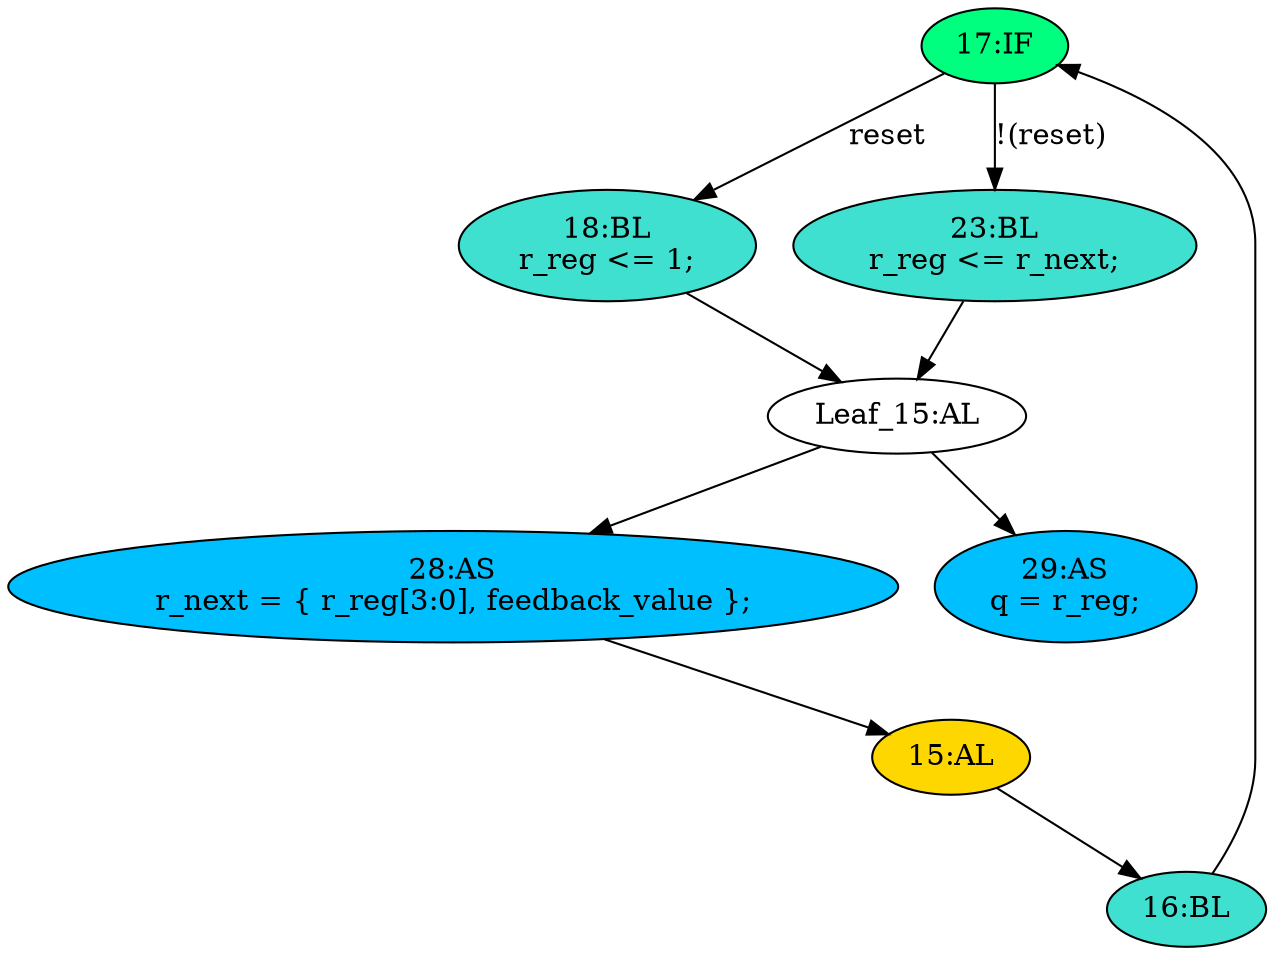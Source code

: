 strict digraph "compose( ,  )" {
	node [label="\N"];
	"17:IF"	[ast="<pyverilog.vparser.ast.IfStatement object at 0x7ff771b8e550>",
		fillcolor=springgreen,
		label="17:IF",
		statements="[]",
		style=filled,
		typ=IfStatement];
	"18:BL"	[ast="<pyverilog.vparser.ast.Block object at 0x7ff771b96750>",
		fillcolor=turquoise,
		label="18:BL
r_reg <= 1;",
		statements="[<pyverilog.vparser.ast.NonblockingSubstitution object at 0x7ff771be3ed0>]",
		style=filled,
		typ=Block];
	"17:IF" -> "18:BL"	[cond="['reset']",
		label=reset,
		lineno=17];
	"23:BL"	[ast="<pyverilog.vparser.ast.Block object at 0x7ff771be3890>",
		fillcolor=turquoise,
		label="23:BL
r_reg <= r_next;",
		statements="[<pyverilog.vparser.ast.NonblockingSubstitution object at 0x7ff771bf1150>]",
		style=filled,
		typ=Block];
	"17:IF" -> "23:BL"	[cond="['reset']",
		label="!(reset)",
		lineno=17];
	"28:AS"	[ast="<pyverilog.vparser.ast.Assign object at 0x7ff771bfdd10>",
		def_var="['r_next']",
		fillcolor=deepskyblue,
		label="28:AS
r_next = { r_reg[3:0], feedback_value };",
		statements="[]",
		style=filled,
		typ=Assign,
		use_var="['r_reg', 'feedback_value']"];
	"15:AL"	[ast="<pyverilog.vparser.ast.Always object at 0x7ff771be3790>",
		clk_sens=True,
		fillcolor=gold,
		label="15:AL",
		sens="['clk', 'reset']",
		statements="[]",
		style=filled,
		typ=Always,
		use_var="['reset', 'r_next']"];
	"28:AS" -> "15:AL";
	"Leaf_15:AL"	[def_var="['r_reg']",
		label="Leaf_15:AL"];
	"Leaf_15:AL" -> "28:AS";
	"29:AS"	[ast="<pyverilog.vparser.ast.Assign object at 0x7ff771be6950>",
		def_var="['q']",
		fillcolor=deepskyblue,
		label="29:AS
q = r_reg;",
		statements="[]",
		style=filled,
		typ=Assign,
		use_var="['r_reg']"];
	"Leaf_15:AL" -> "29:AS";
	"16:BL"	[ast="<pyverilog.vparser.ast.Block object at 0x7ff771be3d10>",
		fillcolor=turquoise,
		label="16:BL",
		statements="[]",
		style=filled,
		typ=Block];
	"15:AL" -> "16:BL"	[cond="[]",
		lineno=None];
	"18:BL" -> "Leaf_15:AL"	[cond="[]",
		lineno=None];
	"16:BL" -> "17:IF"	[cond="[]",
		lineno=None];
	"23:BL" -> "Leaf_15:AL"	[cond="[]",
		lineno=None];
}
